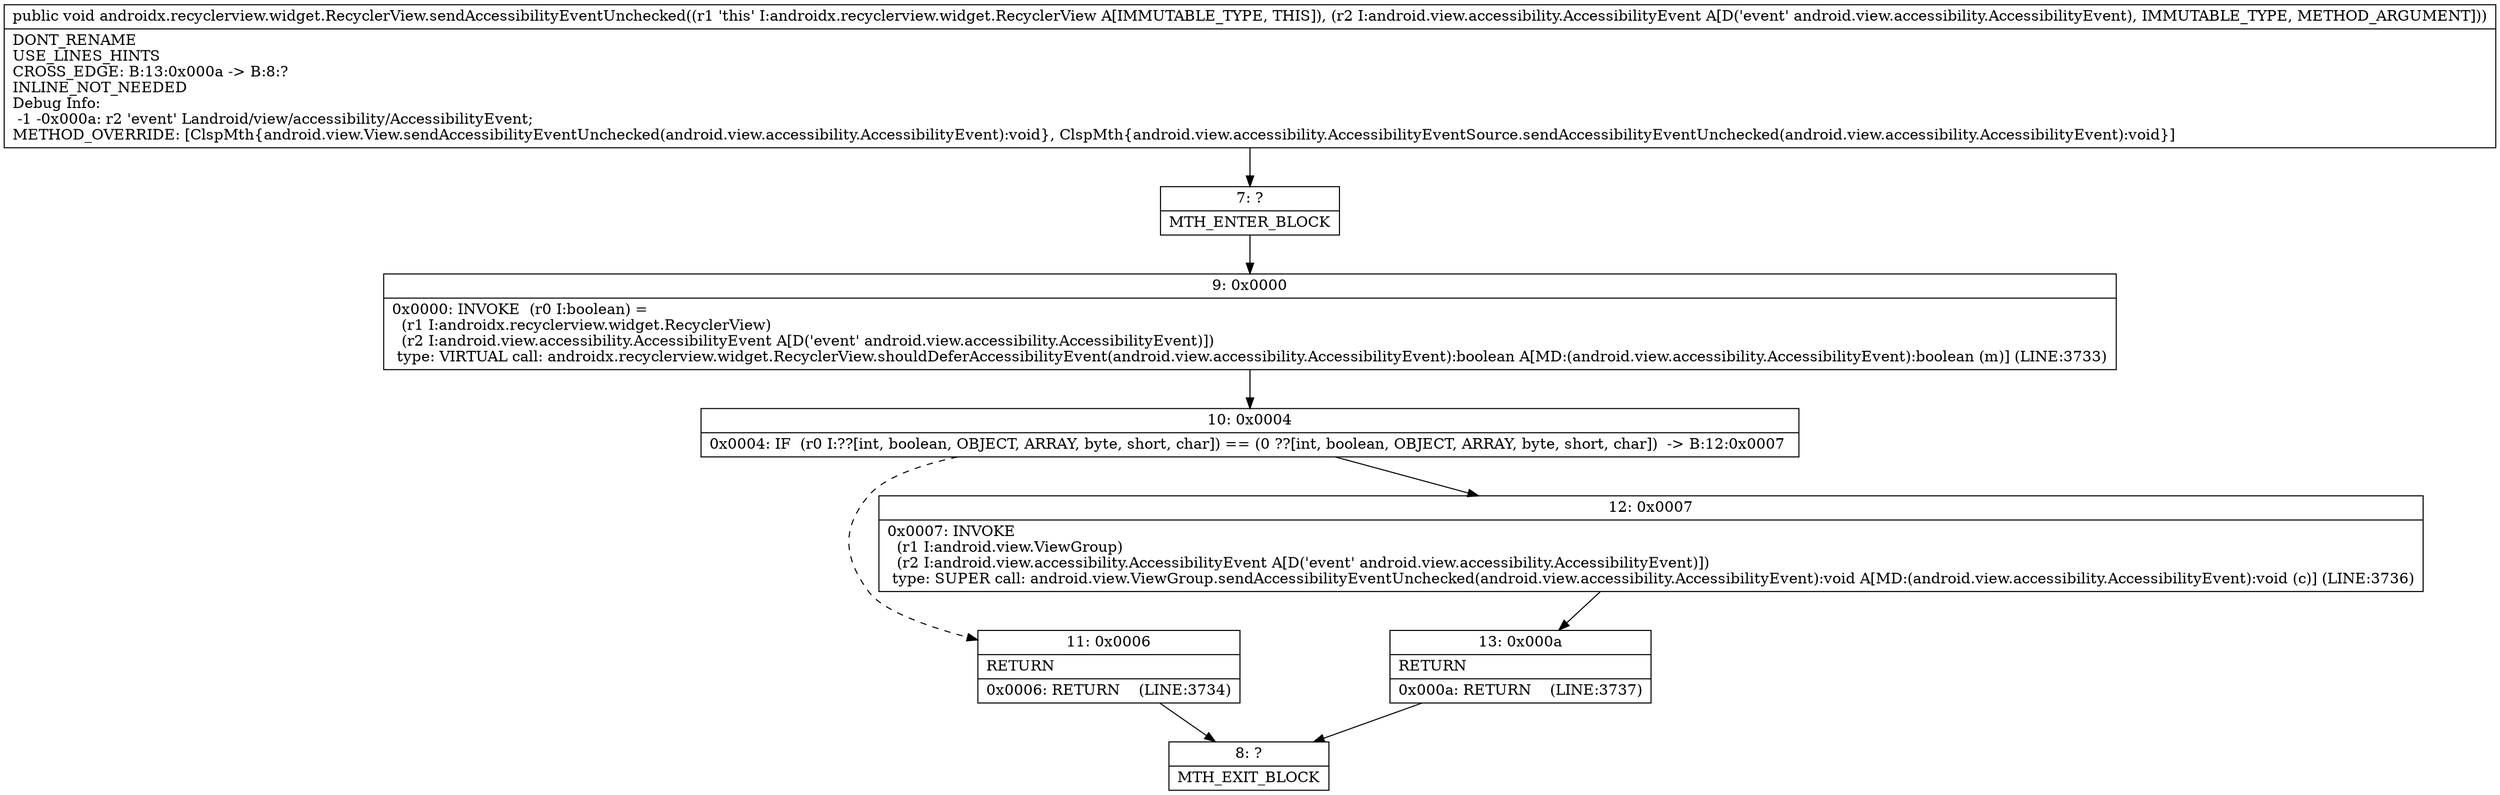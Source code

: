 digraph "CFG forandroidx.recyclerview.widget.RecyclerView.sendAccessibilityEventUnchecked(Landroid\/view\/accessibility\/AccessibilityEvent;)V" {
Node_7 [shape=record,label="{7\:\ ?|MTH_ENTER_BLOCK\l}"];
Node_9 [shape=record,label="{9\:\ 0x0000|0x0000: INVOKE  (r0 I:boolean) = \l  (r1 I:androidx.recyclerview.widget.RecyclerView)\l  (r2 I:android.view.accessibility.AccessibilityEvent A[D('event' android.view.accessibility.AccessibilityEvent)])\l type: VIRTUAL call: androidx.recyclerview.widget.RecyclerView.shouldDeferAccessibilityEvent(android.view.accessibility.AccessibilityEvent):boolean A[MD:(android.view.accessibility.AccessibilityEvent):boolean (m)] (LINE:3733)\l}"];
Node_10 [shape=record,label="{10\:\ 0x0004|0x0004: IF  (r0 I:??[int, boolean, OBJECT, ARRAY, byte, short, char]) == (0 ??[int, boolean, OBJECT, ARRAY, byte, short, char])  \-\> B:12:0x0007 \l}"];
Node_11 [shape=record,label="{11\:\ 0x0006|RETURN\l|0x0006: RETURN    (LINE:3734)\l}"];
Node_8 [shape=record,label="{8\:\ ?|MTH_EXIT_BLOCK\l}"];
Node_12 [shape=record,label="{12\:\ 0x0007|0x0007: INVOKE  \l  (r1 I:android.view.ViewGroup)\l  (r2 I:android.view.accessibility.AccessibilityEvent A[D('event' android.view.accessibility.AccessibilityEvent)])\l type: SUPER call: android.view.ViewGroup.sendAccessibilityEventUnchecked(android.view.accessibility.AccessibilityEvent):void A[MD:(android.view.accessibility.AccessibilityEvent):void (c)] (LINE:3736)\l}"];
Node_13 [shape=record,label="{13\:\ 0x000a|RETURN\l|0x000a: RETURN    (LINE:3737)\l}"];
MethodNode[shape=record,label="{public void androidx.recyclerview.widget.RecyclerView.sendAccessibilityEventUnchecked((r1 'this' I:androidx.recyclerview.widget.RecyclerView A[IMMUTABLE_TYPE, THIS]), (r2 I:android.view.accessibility.AccessibilityEvent A[D('event' android.view.accessibility.AccessibilityEvent), IMMUTABLE_TYPE, METHOD_ARGUMENT]))  | DONT_RENAME\lUSE_LINES_HINTS\lCROSS_EDGE: B:13:0x000a \-\> B:8:?\lINLINE_NOT_NEEDED\lDebug Info:\l  \-1 \-0x000a: r2 'event' Landroid\/view\/accessibility\/AccessibilityEvent;\lMETHOD_OVERRIDE: [ClspMth\{android.view.View.sendAccessibilityEventUnchecked(android.view.accessibility.AccessibilityEvent):void\}, ClspMth\{android.view.accessibility.AccessibilityEventSource.sendAccessibilityEventUnchecked(android.view.accessibility.AccessibilityEvent):void\}]\l}"];
MethodNode -> Node_7;Node_7 -> Node_9;
Node_9 -> Node_10;
Node_10 -> Node_11[style=dashed];
Node_10 -> Node_12;
Node_11 -> Node_8;
Node_12 -> Node_13;
Node_13 -> Node_8;
}

